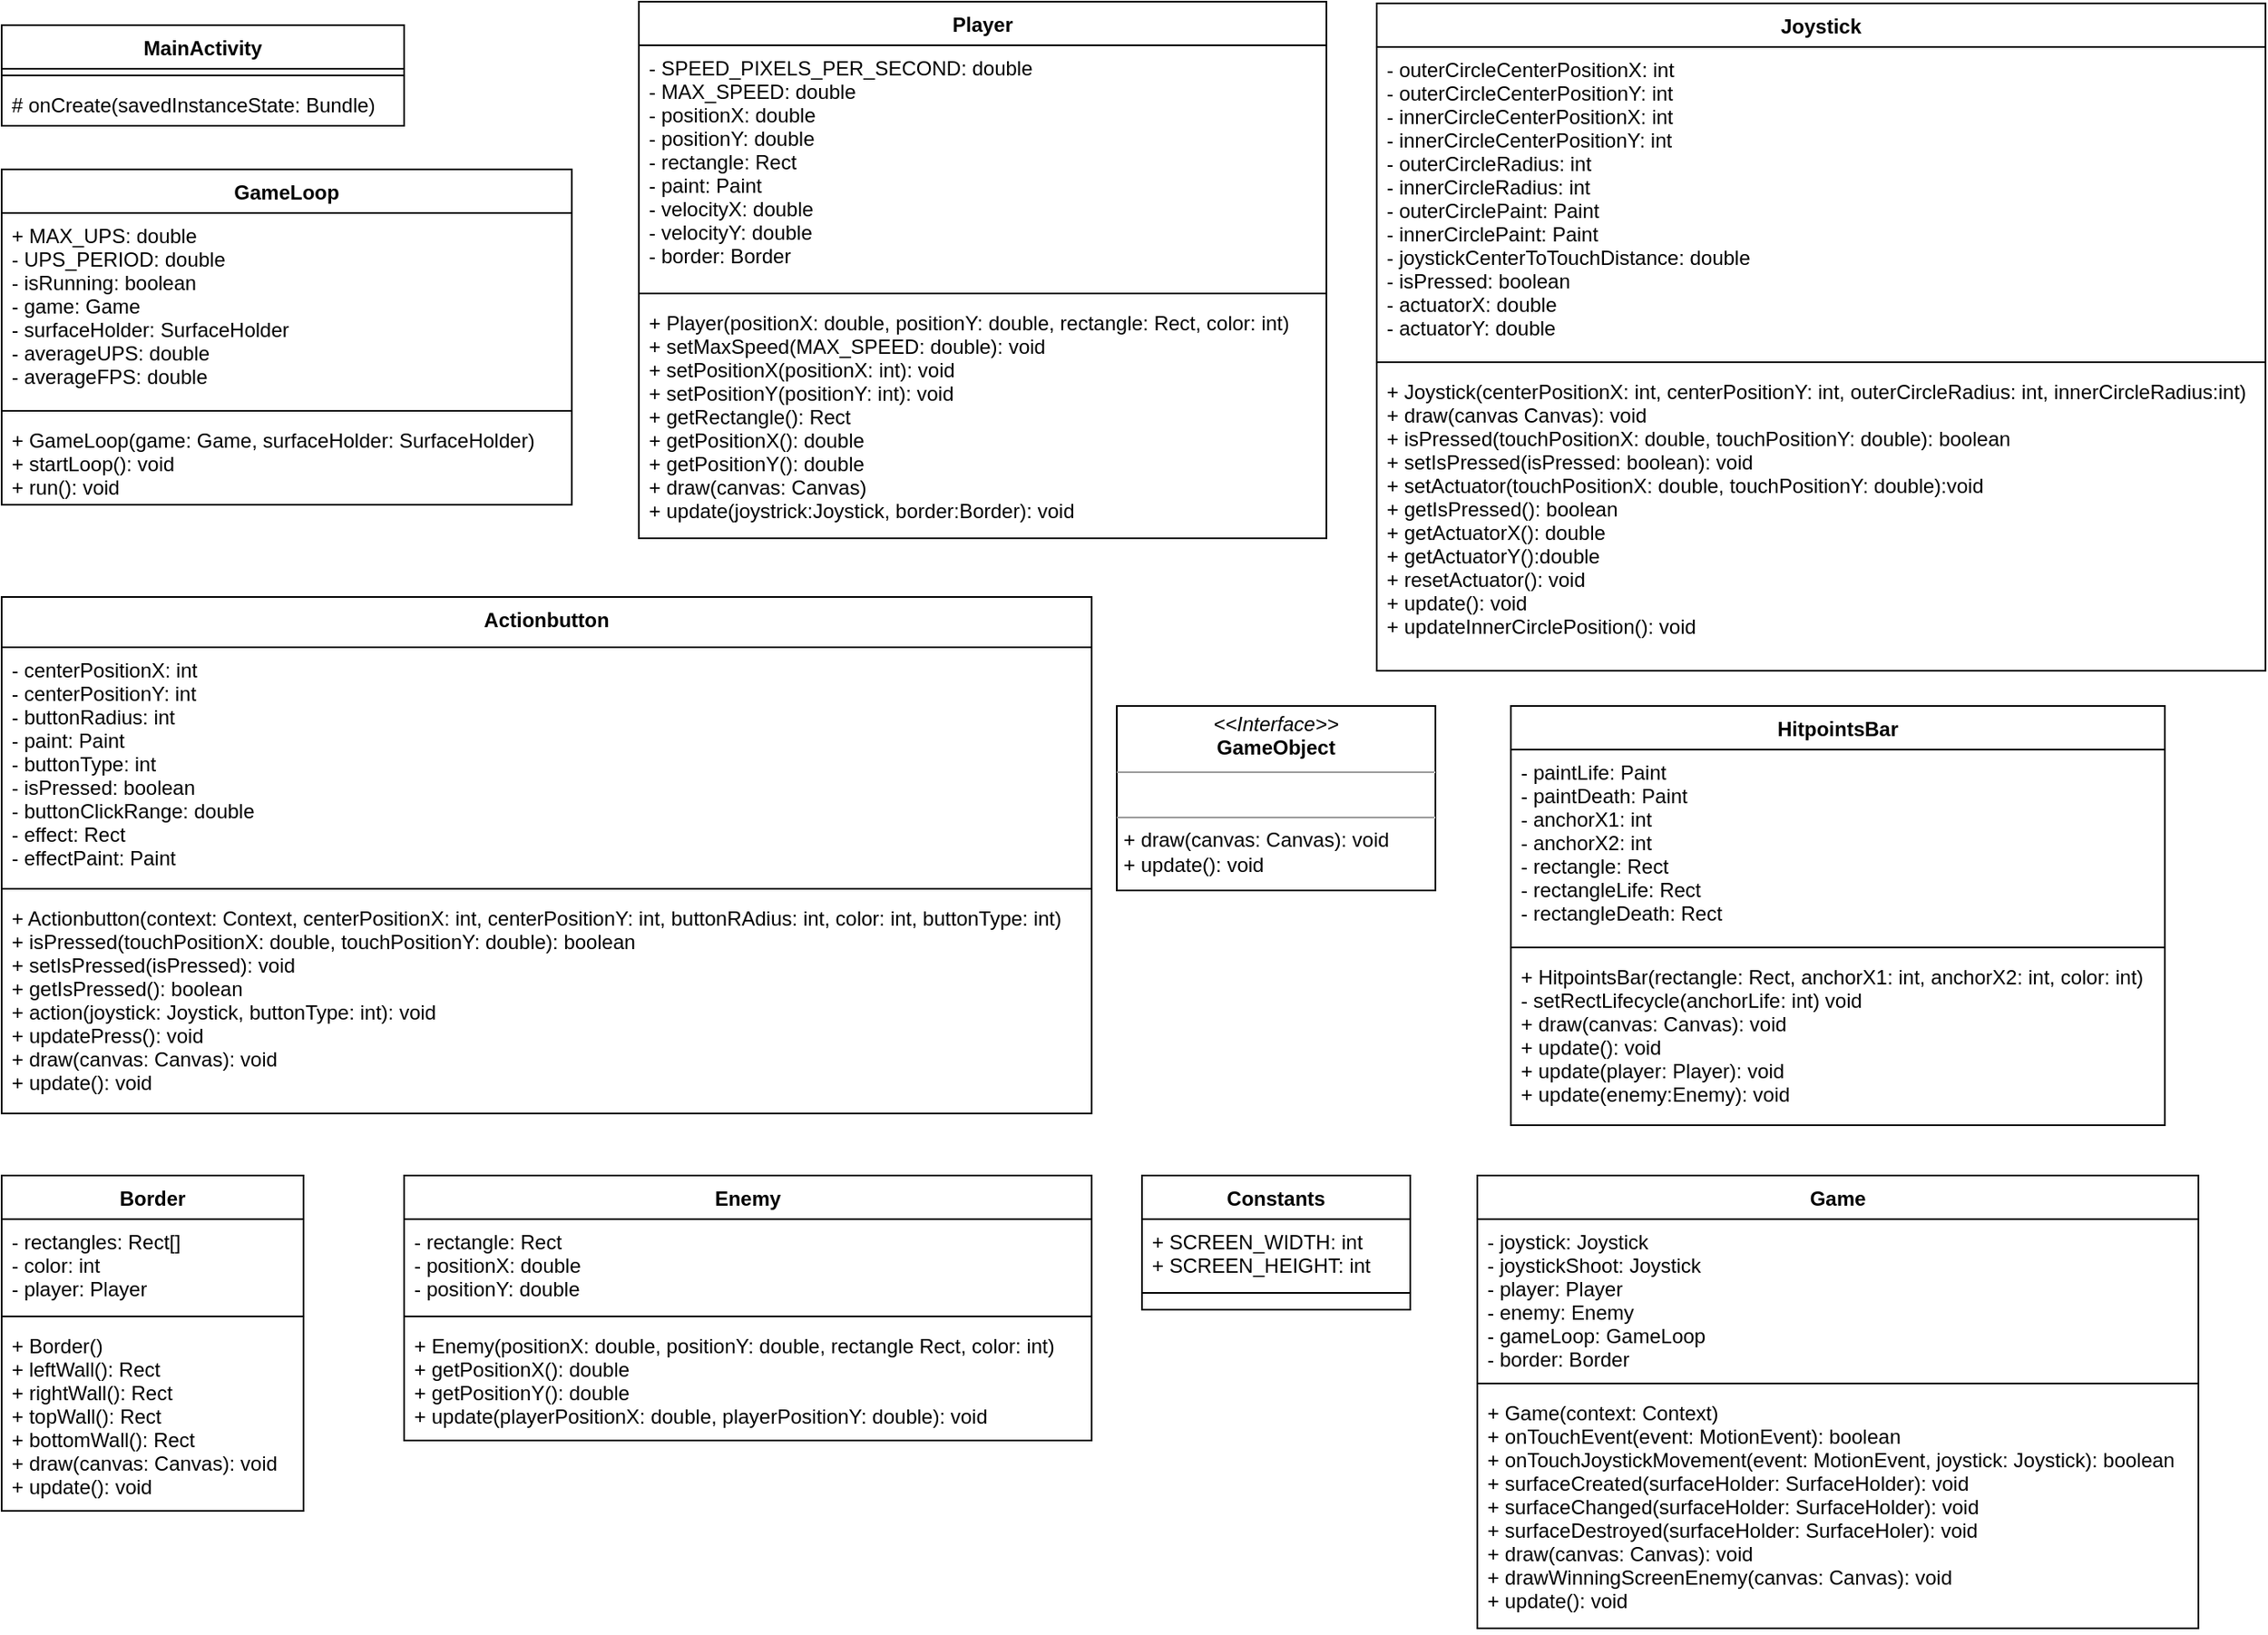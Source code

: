 <mxfile version="20.0.3" type="github">
  <diagram id="9KUDnZ3S-DshDLyMtLq2" name="Page-1">
    <mxGraphModel dx="2591" dy="794" grid="1" gridSize="10" guides="1" tooltips="1" connect="1" arrows="1" fold="1" page="1" pageScale="1" pageWidth="1169" pageHeight="827" background="none" math="0" shadow="0">
      <root>
        <mxCell id="0" />
        <mxCell id="1" parent="0" />
        <mxCell id="mfKSEhWNQvYtMSP7x3m8-1" value="GameLoop" style="swimlane;fontStyle=1;align=center;verticalAlign=top;childLayout=stackLayout;horizontal=1;startSize=26;horizontalStack=0;resizeParent=1;resizeParentMax=0;resizeLast=0;collapsible=1;marginBottom=0;" parent="1" vertex="1">
          <mxGeometry x="-240" y="120" width="340" height="200" as="geometry" />
        </mxCell>
        <mxCell id="mfKSEhWNQvYtMSP7x3m8-2" value="+ MAX_UPS: double&#xa;- UPS_PERIOD: double&#xa;- isRunning: boolean&#xa;- game: Game&#xa;- surfaceHolder: SurfaceHolder&#xa;- averageUPS: double&#xa;- averageFPS: double" style="text;strokeColor=none;fillColor=none;align=left;verticalAlign=top;spacingLeft=4;spacingRight=4;overflow=hidden;rotatable=0;points=[[0,0.5],[1,0.5]];portConstraint=eastwest;" parent="mfKSEhWNQvYtMSP7x3m8-1" vertex="1">
          <mxGeometry y="26" width="340" height="114" as="geometry" />
        </mxCell>
        <mxCell id="mfKSEhWNQvYtMSP7x3m8-3" value="" style="line;strokeWidth=1;fillColor=none;align=left;verticalAlign=middle;spacingTop=-1;spacingLeft=3;spacingRight=3;rotatable=0;labelPosition=right;points=[];portConstraint=eastwest;" parent="mfKSEhWNQvYtMSP7x3m8-1" vertex="1">
          <mxGeometry y="140" width="340" height="8" as="geometry" />
        </mxCell>
        <mxCell id="mfKSEhWNQvYtMSP7x3m8-4" value="+ GameLoop(game: Game, surfaceHolder: SurfaceHolder)&#xa;+ startLoop(): void&#xa;+ run(): void" style="text;strokeColor=none;fillColor=none;align=left;verticalAlign=top;spacingLeft=4;spacingRight=4;overflow=hidden;rotatable=0;points=[[0,0.5],[1,0.5]];portConstraint=eastwest;" parent="mfKSEhWNQvYtMSP7x3m8-1" vertex="1">
          <mxGeometry y="148" width="340" height="52" as="geometry" />
        </mxCell>
        <mxCell id="mfKSEhWNQvYtMSP7x3m8-5" value="Game" style="swimlane;fontStyle=1;align=center;verticalAlign=top;childLayout=stackLayout;horizontal=1;startSize=26;horizontalStack=0;resizeParent=1;resizeParentMax=0;resizeLast=0;collapsible=1;marginBottom=0;" parent="1" vertex="1">
          <mxGeometry x="640" y="720" width="430" height="270" as="geometry" />
        </mxCell>
        <mxCell id="mfKSEhWNQvYtMSP7x3m8-6" value="- joystick: Joystick&#xa;- joystickShoot: Joystick&#xa;- player: Player&#xa;- enemy: Enemy&#xa;- gameLoop: GameLoop&#xa;- border: Border" style="text;strokeColor=none;fillColor=none;align=left;verticalAlign=top;spacingLeft=4;spacingRight=4;overflow=hidden;rotatable=0;points=[[0,0.5],[1,0.5]];portConstraint=eastwest;" parent="mfKSEhWNQvYtMSP7x3m8-5" vertex="1">
          <mxGeometry y="26" width="430" height="94" as="geometry" />
        </mxCell>
        <mxCell id="mfKSEhWNQvYtMSP7x3m8-7" value="" style="line;strokeWidth=1;fillColor=none;align=left;verticalAlign=middle;spacingTop=-1;spacingLeft=3;spacingRight=3;rotatable=0;labelPosition=right;points=[];portConstraint=eastwest;" parent="mfKSEhWNQvYtMSP7x3m8-5" vertex="1">
          <mxGeometry y="120" width="430" height="8" as="geometry" />
        </mxCell>
        <mxCell id="mfKSEhWNQvYtMSP7x3m8-8" value="+ Game(context: Context)&#xa;+ onTouchEvent(event: MotionEvent): boolean&#xa;+ onTouchJoystickMovement(event: MotionEvent, joystick: Joystick): boolean&#xa;+ surfaceCreated(surfaceHolder: SurfaceHolder): void&#xa;+ surfaceChanged(surfaceHolder: SurfaceHolder): void&#xa;+ surfaceDestroyed(surfaceHolder: SurfaceHoler): void&#xa;+ draw(canvas: Canvas): void&#xa;+ drawWinningScreenEnemy(canvas: Canvas): void&#xa;+ update(): void" style="text;strokeColor=none;fillColor=none;align=left;verticalAlign=top;spacingLeft=4;spacingRight=4;overflow=hidden;rotatable=0;points=[[0,0.5],[1,0.5]];portConstraint=eastwest;" parent="mfKSEhWNQvYtMSP7x3m8-5" vertex="1">
          <mxGeometry y="128" width="430" height="142" as="geometry" />
        </mxCell>
        <mxCell id="mfKSEhWNQvYtMSP7x3m8-9" value="Enemy" style="swimlane;fontStyle=1;align=center;verticalAlign=top;childLayout=stackLayout;horizontal=1;startSize=26;horizontalStack=0;resizeParent=1;resizeParentMax=0;resizeLast=0;collapsible=1;marginBottom=0;" parent="1" vertex="1">
          <mxGeometry y="720" width="410" height="158" as="geometry" />
        </mxCell>
        <mxCell id="mfKSEhWNQvYtMSP7x3m8-10" value="- rectangle: Rect&#xa;- positionX: double&#xa;- positionY: double" style="text;strokeColor=none;fillColor=none;align=left;verticalAlign=top;spacingLeft=4;spacingRight=4;overflow=hidden;rotatable=0;points=[[0,0.5],[1,0.5]];portConstraint=eastwest;" parent="mfKSEhWNQvYtMSP7x3m8-9" vertex="1">
          <mxGeometry y="26" width="410" height="54" as="geometry" />
        </mxCell>
        <mxCell id="mfKSEhWNQvYtMSP7x3m8-11" value="" style="line;strokeWidth=1;fillColor=none;align=left;verticalAlign=middle;spacingTop=-1;spacingLeft=3;spacingRight=3;rotatable=0;labelPosition=right;points=[];portConstraint=eastwest;" parent="mfKSEhWNQvYtMSP7x3m8-9" vertex="1">
          <mxGeometry y="80" width="410" height="8" as="geometry" />
        </mxCell>
        <mxCell id="mfKSEhWNQvYtMSP7x3m8-12" value="+ Enemy(positionX: double, positionY: double, rectangle Rect, color: int)&#xa;+ getPositionX(): double&#xa;+ getPositionY(): double&#xa;+ update(playerPositionX: double, playerPositionY: double): void&#xa;" style="text;strokeColor=none;fillColor=none;align=left;verticalAlign=top;spacingLeft=4;spacingRight=4;overflow=hidden;rotatable=0;points=[[0,0.5],[1,0.5]];portConstraint=eastwest;" parent="mfKSEhWNQvYtMSP7x3m8-9" vertex="1">
          <mxGeometry y="88" width="410" height="70" as="geometry" />
        </mxCell>
        <mxCell id="mfKSEhWNQvYtMSP7x3m8-13" value="Player" style="swimlane;fontStyle=1;align=center;verticalAlign=top;childLayout=stackLayout;horizontal=1;startSize=26;horizontalStack=0;resizeParent=1;resizeParentMax=0;resizeLast=0;collapsible=1;marginBottom=0;" parent="1" vertex="1">
          <mxGeometry x="140" y="20" width="410" height="320" as="geometry" />
        </mxCell>
        <mxCell id="mfKSEhWNQvYtMSP7x3m8-14" value="- SPEED_PIXELS_PER_SECOND: double&#xa;- MAX_SPEED: double&#xa;- positionX: double&#xa;- positionY: double&#xa;- rectangle: Rect&#xa;- paint: Paint&#xa;- velocityX: double&#xa;- velocityY: double&#xa;- border: Border" style="text;strokeColor=none;fillColor=none;align=left;verticalAlign=top;spacingLeft=4;spacingRight=4;overflow=hidden;rotatable=0;points=[[0,0.5],[1,0.5]];portConstraint=eastwest;" parent="mfKSEhWNQvYtMSP7x3m8-13" vertex="1">
          <mxGeometry y="26" width="410" height="144" as="geometry" />
        </mxCell>
        <mxCell id="mfKSEhWNQvYtMSP7x3m8-15" value="" style="line;strokeWidth=1;fillColor=none;align=left;verticalAlign=middle;spacingTop=-1;spacingLeft=3;spacingRight=3;rotatable=0;labelPosition=right;points=[];portConstraint=eastwest;" parent="mfKSEhWNQvYtMSP7x3m8-13" vertex="1">
          <mxGeometry y="170" width="410" height="8" as="geometry" />
        </mxCell>
        <mxCell id="mfKSEhWNQvYtMSP7x3m8-16" value="+ Player(positionX: double, positionY: double, rectangle: Rect, color: int)&#xa;+ setMaxSpeed(MAX_SPEED: double): void&#xa;+ setPositionX(positionX: int): void&#xa;+ setPositionY(positionY: int): void&#xa;+ getRectangle(): Rect&#xa;+ getPositionX(): double&#xa;+ getPositionY(): double&#xa;+ draw(canvas: Canvas)&#xa;+ update(joystrick:Joystick, border:Border): void" style="text;strokeColor=none;fillColor=none;align=left;verticalAlign=top;spacingLeft=4;spacingRight=4;overflow=hidden;rotatable=0;points=[[0,0.5],[1,0.5]];portConstraint=eastwest;" parent="mfKSEhWNQvYtMSP7x3m8-13" vertex="1">
          <mxGeometry y="178" width="410" height="142" as="geometry" />
        </mxCell>
        <mxCell id="mfKSEhWNQvYtMSP7x3m8-18" value="Joystick" style="swimlane;fontStyle=1;align=center;verticalAlign=top;childLayout=stackLayout;horizontal=1;startSize=26;horizontalStack=0;resizeParent=1;resizeParentMax=0;resizeLast=0;collapsible=1;marginBottom=0;" parent="1" vertex="1">
          <mxGeometry x="580" y="21" width="530" height="398" as="geometry" />
        </mxCell>
        <mxCell id="mfKSEhWNQvYtMSP7x3m8-19" value="- outerCircleCenterPositionX: int&#xa;- outerCircleCenterPositionY: int&#xa;- innerCircleCenterPositionX: int&#xa;- innerCircleCenterPositionY: int&#xa;- outerCircleRadius: int&#xa;- innerCircleRadius: int&#xa;- outerCirclePaint: Paint&#xa;- innerCirclePaint: Paint&#xa;- joystickCenterToTouchDistance: double&#xa;- isPressed: boolean&#xa;- actuatorX: double&#xa;- actuatorY: double" style="text;strokeColor=none;fillColor=none;align=left;verticalAlign=top;spacingLeft=4;spacingRight=4;overflow=hidden;rotatable=0;points=[[0,0.5],[1,0.5]];portConstraint=eastwest;" parent="mfKSEhWNQvYtMSP7x3m8-18" vertex="1">
          <mxGeometry y="26" width="530" height="184" as="geometry" />
        </mxCell>
        <mxCell id="mfKSEhWNQvYtMSP7x3m8-20" value="" style="line;strokeWidth=1;fillColor=none;align=left;verticalAlign=middle;spacingTop=-1;spacingLeft=3;spacingRight=3;rotatable=0;labelPosition=right;points=[];portConstraint=eastwest;" parent="mfKSEhWNQvYtMSP7x3m8-18" vertex="1">
          <mxGeometry y="210" width="530" height="8" as="geometry" />
        </mxCell>
        <mxCell id="mfKSEhWNQvYtMSP7x3m8-21" value="+ Joystick(centerPositionX: int, centerPositionY: int, outerCircleRadius: int, innerCircleRadius:int)&#xa;+ draw(canvas Canvas): void&#xa;+ isPressed(touchPositionX: double, touchPositionY: double): boolean&#xa;+ setIsPressed(isPressed: boolean): void&#xa;+ setActuator(touchPositionX: double, touchPositionY: double):void&#xa;+ getIsPressed(): boolean&#xa;+ getActuatorX(): double&#xa;+ getActuatorY():double&#xa;+ resetActuator(): void&#xa;+ update(): void&#xa;+ updateInnerCirclePosition(): void&#xa;" style="text;strokeColor=none;fillColor=none;align=left;verticalAlign=top;spacingLeft=4;spacingRight=4;overflow=hidden;rotatable=0;points=[[0,0.5],[1,0.5]];portConstraint=eastwest;" parent="mfKSEhWNQvYtMSP7x3m8-18" vertex="1">
          <mxGeometry y="218" width="530" height="180" as="geometry" />
        </mxCell>
        <mxCell id="mfKSEhWNQvYtMSP7x3m8-22" value="Actionbutton" style="swimlane;fontStyle=1;align=center;verticalAlign=top;childLayout=stackLayout;horizontal=1;startSize=30;horizontalStack=0;resizeParent=1;resizeParentMax=0;resizeLast=0;collapsible=1;marginBottom=0;" parent="1" vertex="1">
          <mxGeometry x="-240" y="375" width="650" height="308" as="geometry" />
        </mxCell>
        <mxCell id="mfKSEhWNQvYtMSP7x3m8-23" value="- centerPositionX: int&#xa;- centerPositionY: int&#xa;- buttonRadius: int&#xa;- paint: Paint&#xa;- buttonType: int&#xa;- isPressed: boolean&#xa;- buttonClickRange: double&#xa;- effect: Rect&#xa;- effectPaint: Paint&#xa;" style="text;strokeColor=none;fillColor=none;align=left;verticalAlign=top;spacingLeft=4;spacingRight=4;overflow=hidden;rotatable=0;points=[[0,0.5],[1,0.5]];portConstraint=eastwest;" parent="mfKSEhWNQvYtMSP7x3m8-22" vertex="1">
          <mxGeometry y="30" width="650" height="140" as="geometry" />
        </mxCell>
        <mxCell id="mfKSEhWNQvYtMSP7x3m8-24" value="" style="line;strokeWidth=1;fillColor=none;align=left;verticalAlign=middle;spacingTop=-1;spacingLeft=3;spacingRight=3;rotatable=0;labelPosition=right;points=[];portConstraint=eastwest;" parent="mfKSEhWNQvYtMSP7x3m8-22" vertex="1">
          <mxGeometry y="170" width="650" height="8" as="geometry" />
        </mxCell>
        <mxCell id="mfKSEhWNQvYtMSP7x3m8-25" value="+ Actionbutton(context: Context, centerPositionX: int, centerPositionY: int, buttonRAdius: int, color: int, buttonType: int)&#xa;+ isPressed(touchPositionX: double, touchPositionY: double): boolean&#xa;+ setIsPressed(isPressed): void&#xa;+ getIsPressed(): boolean&#xa;+ action(joystick: Joystick, buttonType: int): void&#xa;+ updatePress(): void&#xa;+ draw(canvas: Canvas): void&#xa;+ update(): void" style="text;strokeColor=none;fillColor=none;align=left;verticalAlign=top;spacingLeft=4;spacingRight=4;overflow=hidden;rotatable=0;points=[[0,0.5],[1,0.5]];portConstraint=eastwest;" parent="mfKSEhWNQvYtMSP7x3m8-22" vertex="1">
          <mxGeometry y="178" width="650" height="130" as="geometry" />
        </mxCell>
        <mxCell id="mfKSEhWNQvYtMSP7x3m8-26" value="Border" style="swimlane;fontStyle=1;align=center;verticalAlign=top;childLayout=stackLayout;horizontal=1;startSize=26;horizontalStack=0;resizeParent=1;resizeParentMax=0;resizeLast=0;collapsible=1;marginBottom=0;" parent="1" vertex="1">
          <mxGeometry x="-240" y="720" width="180" height="200" as="geometry" />
        </mxCell>
        <mxCell id="mfKSEhWNQvYtMSP7x3m8-27" value="- rectangles: Rect[]&#xa;- color: int&#xa;- player: Player" style="text;strokeColor=none;fillColor=none;align=left;verticalAlign=top;spacingLeft=4;spacingRight=4;overflow=hidden;rotatable=0;points=[[0,0.5],[1,0.5]];portConstraint=eastwest;" parent="mfKSEhWNQvYtMSP7x3m8-26" vertex="1">
          <mxGeometry y="26" width="180" height="54" as="geometry" />
        </mxCell>
        <mxCell id="mfKSEhWNQvYtMSP7x3m8-28" value="" style="line;strokeWidth=1;fillColor=none;align=left;verticalAlign=middle;spacingTop=-1;spacingLeft=3;spacingRight=3;rotatable=0;labelPosition=right;points=[];portConstraint=eastwest;" parent="mfKSEhWNQvYtMSP7x3m8-26" vertex="1">
          <mxGeometry y="80" width="180" height="8" as="geometry" />
        </mxCell>
        <mxCell id="mfKSEhWNQvYtMSP7x3m8-29" value="+ Border()&#xa;+ leftWall(): Rect&#xa;+ rightWall(): Rect&#xa;+ topWall(): Rect&#xa;+ bottomWall(): Rect&#xa;+ draw(canvas: Canvas): void&#xa;+ update(): void" style="text;strokeColor=none;fillColor=none;align=left;verticalAlign=top;spacingLeft=4;spacingRight=4;overflow=hidden;rotatable=0;points=[[0,0.5],[1,0.5]];portConstraint=eastwest;" parent="mfKSEhWNQvYtMSP7x3m8-26" vertex="1">
          <mxGeometry y="88" width="180" height="112" as="geometry" />
        </mxCell>
        <mxCell id="mfKSEhWNQvYtMSP7x3m8-30" value="Constants" style="swimlane;fontStyle=1;align=center;verticalAlign=top;childLayout=stackLayout;horizontal=1;startSize=26;horizontalStack=0;resizeParent=1;resizeParentMax=0;resizeLast=0;collapsible=1;marginBottom=0;" parent="1" vertex="1">
          <mxGeometry x="440" y="720" width="160" height="80" as="geometry" />
        </mxCell>
        <mxCell id="mfKSEhWNQvYtMSP7x3m8-31" value="+ SCREEN_WIDTH: int&#xa;+ SCREEN_HEIGHT: int" style="text;strokeColor=none;fillColor=none;align=left;verticalAlign=top;spacingLeft=4;spacingRight=4;overflow=hidden;rotatable=0;points=[[0,0.5],[1,0.5]];portConstraint=eastwest;" parent="mfKSEhWNQvYtMSP7x3m8-30" vertex="1">
          <mxGeometry y="26" width="160" height="34" as="geometry" />
        </mxCell>
        <mxCell id="mfKSEhWNQvYtMSP7x3m8-32" value="" style="line;strokeWidth=1;fillColor=none;align=left;verticalAlign=middle;spacingTop=-1;spacingLeft=3;spacingRight=3;rotatable=0;labelPosition=right;points=[];portConstraint=eastwest;" parent="mfKSEhWNQvYtMSP7x3m8-30" vertex="1">
          <mxGeometry y="60" width="160" height="20" as="geometry" />
        </mxCell>
        <mxCell id="mfKSEhWNQvYtMSP7x3m8-34" value="MainActivity" style="swimlane;fontStyle=1;align=center;verticalAlign=top;childLayout=stackLayout;horizontal=1;startSize=26;horizontalStack=0;resizeParent=1;resizeParentMax=0;resizeLast=0;collapsible=1;marginBottom=0;" parent="1" vertex="1">
          <mxGeometry x="-240" y="34" width="240" height="60" as="geometry" />
        </mxCell>
        <mxCell id="mfKSEhWNQvYtMSP7x3m8-36" value="" style="line;strokeWidth=1;fillColor=none;align=left;verticalAlign=middle;spacingTop=-1;spacingLeft=3;spacingRight=3;rotatable=0;labelPosition=right;points=[];portConstraint=eastwest;" parent="mfKSEhWNQvYtMSP7x3m8-34" vertex="1">
          <mxGeometry y="26" width="240" height="8" as="geometry" />
        </mxCell>
        <mxCell id="mfKSEhWNQvYtMSP7x3m8-37" value="# onCreate(savedInstanceState: Bundle)" style="text;strokeColor=none;fillColor=none;align=left;verticalAlign=top;spacingLeft=4;spacingRight=4;overflow=hidden;rotatable=0;points=[[0,0.5],[1,0.5]];portConstraint=eastwest;" parent="mfKSEhWNQvYtMSP7x3m8-34" vertex="1">
          <mxGeometry y="34" width="240" height="26" as="geometry" />
        </mxCell>
        <mxCell id="TDyYTktfCIph6dyZVyk5-4" value="&lt;p style=&quot;margin:0px;margin-top:4px;text-align:center;&quot;&gt;&lt;i&gt;&amp;lt;&amp;lt;Interface&amp;gt;&amp;gt;&lt;/i&gt;&lt;br&gt;&lt;b&gt;GameObject&lt;/b&gt;&lt;/p&gt;&lt;hr size=&quot;1&quot;&gt;&lt;p style=&quot;margin:0px;margin-left:4px;&quot;&gt;&lt;br&gt;&lt;/p&gt;&lt;hr size=&quot;1&quot;&gt;&lt;p style=&quot;margin:0px;margin-left:4px;&quot;&gt;+ draw(canvas: Canvas): void&lt;br&gt;+ update(): void&lt;/p&gt;" style="verticalAlign=top;align=left;overflow=fill;fontSize=12;fontFamily=Helvetica;html=1;" parent="1" vertex="1">
          <mxGeometry x="425" y="440" width="190" height="110" as="geometry" />
        </mxCell>
        <mxCell id="TDyYTktfCIph6dyZVyk5-5" value="HitpointsBar" style="swimlane;fontStyle=1;align=center;verticalAlign=top;childLayout=stackLayout;horizontal=1;startSize=26;horizontalStack=0;resizeParent=1;resizeParentMax=0;resizeLast=0;collapsible=1;marginBottom=0;" parent="1" vertex="1">
          <mxGeometry x="660" y="440" width="390" height="250" as="geometry" />
        </mxCell>
        <mxCell id="TDyYTktfCIph6dyZVyk5-6" value="- paintLife: Paint&#xa;- paintDeath: Paint&#xa;- anchorX1: int&#xa;- anchorX2: int&#xa;- rectangle: Rect&#xa;- rectangleLife: Rect&#xa;- rectangleDeath: Rect" style="text;strokeColor=none;fillColor=none;align=left;verticalAlign=top;spacingLeft=4;spacingRight=4;overflow=hidden;rotatable=0;points=[[0,0.5],[1,0.5]];portConstraint=eastwest;" parent="TDyYTktfCIph6dyZVyk5-5" vertex="1">
          <mxGeometry y="26" width="390" height="114" as="geometry" />
        </mxCell>
        <mxCell id="TDyYTktfCIph6dyZVyk5-7" value="" style="line;strokeWidth=1;fillColor=none;align=left;verticalAlign=middle;spacingTop=-1;spacingLeft=3;spacingRight=3;rotatable=0;labelPosition=right;points=[];portConstraint=eastwest;" parent="TDyYTktfCIph6dyZVyk5-5" vertex="1">
          <mxGeometry y="140" width="390" height="8" as="geometry" />
        </mxCell>
        <mxCell id="TDyYTktfCIph6dyZVyk5-8" value="+ HitpointsBar(rectangle: Rect, anchorX1: int, anchorX2: int, color: int)&#xa;- setRectLifecycle(anchorLife: int) void&#xa;+ draw(canvas: Canvas): void&#xa;+ update(): void&#xa;+ update(player: Player): void&#xa;+ update(enemy:Enemy): void" style="text;strokeColor=none;fillColor=none;align=left;verticalAlign=top;spacingLeft=4;spacingRight=4;overflow=hidden;rotatable=0;points=[[0,0.5],[1,0.5]];portConstraint=eastwest;" parent="TDyYTktfCIph6dyZVyk5-5" vertex="1">
          <mxGeometry y="148" width="390" height="102" as="geometry" />
        </mxCell>
      </root>
    </mxGraphModel>
  </diagram>
</mxfile>
